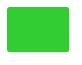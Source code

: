@startuml

skinparam ClassBackgroundColor #LimeGreen
skinparam ClassFontColor #LimeGreen
skinparam ClassBorderColor #LimeGreen

skinparam ClassStereotypeFontSize 0
skinparam CircledCharacterFontSize 0
skinparam CircledCharacterRadius 0
skinparam ClassBorderThickness 0
skinparam Shadowing false

class Dummy

@enduml